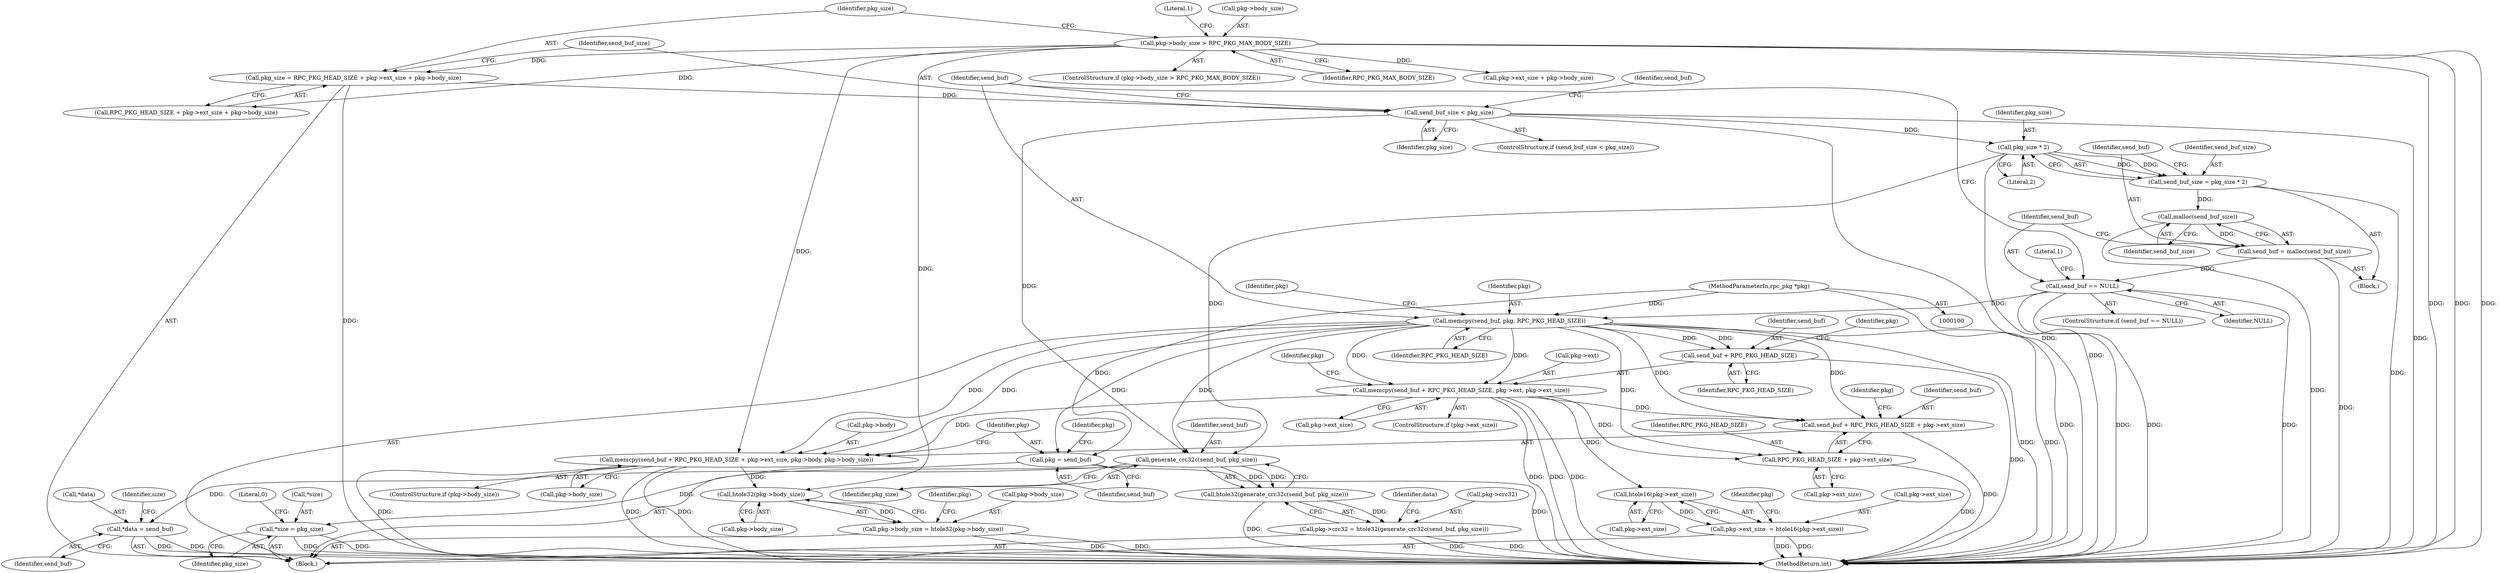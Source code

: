 digraph "0_viabtc_exchange_server_4a7c27bfe98f409623d4d857894d017ff0672cc9#diff-515c81af848352583bff286d6224875f_1@pointer" {
"1000155" [label="(Call,memcpy(send_buf, pkg, RPC_PKG_HEAD_SIZE))"];
"1000148" [label="(Call,send_buf == NULL)"];
"1000143" [label="(Call,send_buf = malloc(send_buf_size))"];
"1000145" [label="(Call,malloc(send_buf_size))"];
"1000138" [label="(Call,send_buf_size = pkg_size * 2)"];
"1000140" [label="(Call,pkg_size * 2)"];
"1000130" [label="(Call,send_buf_size < pkg_size)"];
"1000118" [label="(Call,pkg_size = RPC_PKG_HEAD_SIZE + pkg->ext_size + pkg->body_size)"];
"1000109" [label="(Call,pkg->body_size > RPC_PKG_MAX_BODY_SIZE)"];
"1000101" [label="(MethodParameterIn,rpc_pkg *pkg)"];
"1000163" [label="(Call,memcpy(send_buf + RPC_PKG_HEAD_SIZE, pkg->ext, pkg->ext_size))"];
"1000177" [label="(Call,memcpy(send_buf + RPC_PKG_HEAD_SIZE + pkg->ext_size, pkg->body, pkg->body_size))"];
"1000244" [label="(Call,htole32(pkg->body_size))"];
"1000240" [label="(Call,pkg->body_size = htole32(pkg->body_size))"];
"1000178" [label="(Call,send_buf + RPC_PKG_HEAD_SIZE + pkg->ext_size)"];
"1000180" [label="(Call,RPC_PKG_HEAD_SIZE + pkg->ext_size)"];
"1000252" [label="(Call,htole16(pkg->ext_size))"];
"1000248" [label="(Call,pkg->ext_size  = htole16(pkg->ext_size))"];
"1000164" [label="(Call,send_buf + RPC_PKG_HEAD_SIZE)"];
"1000191" [label="(Call,pkg = send_buf)"];
"1000266" [label="(Call,generate_crc32c(send_buf, pkg_size))"];
"1000265" [label="(Call,htole32(generate_crc32c(send_buf, pkg_size)))"];
"1000261" [label="(Call,pkg->crc32 = htole32(generate_crc32c(send_buf, pkg_size)))"];
"1000269" [label="(Call,*data = send_buf)"];
"1000273" [label="(Call,*size = pkg_size)"];
"1000142" [label="(Literal,2)"];
"1000148" [label="(Call,send_buf == NULL)"];
"1000185" [label="(Call,pkg->body)"];
"1000110" [label="(Call,pkg->body_size)"];
"1000155" [label="(Call,memcpy(send_buf, pkg, RPC_PKG_HEAD_SIZE))"];
"1000108" [label="(ControlStructure,if (pkg->body_size > RPC_PKG_MAX_BODY_SIZE))"];
"1000240" [label="(Call,pkg->body_size = htole32(pkg->body_size))"];
"1000161" [label="(Identifier,pkg)"];
"1000186" [label="(Identifier,pkg)"];
"1000177" [label="(Call,memcpy(send_buf + RPC_PKG_HEAD_SIZE + pkg->ext_size, pkg->body, pkg->body_size))"];
"1000131" [label="(Identifier,send_buf_size)"];
"1000276" [label="(Identifier,pkg_size)"];
"1000272" [label="(Identifier,send_buf)"];
"1000248" [label="(Call,pkg->ext_size  = htole16(pkg->ext_size))"];
"1000273" [label="(Call,*size = pkg_size)"];
"1000191" [label="(Call,pkg = send_buf)"];
"1000147" [label="(ControlStructure,if (send_buf == NULL))"];
"1000167" [label="(Call,pkg->ext)"];
"1000157" [label="(Identifier,pkg)"];
"1000154" [label="(Literal,1)"];
"1000193" [label="(Identifier,send_buf)"];
"1000182" [label="(Call,pkg->ext_size)"];
"1000253" [label="(Call,pkg->ext_size)"];
"1000139" [label="(Identifier,send_buf_size)"];
"1000120" [label="(Call,RPC_PKG_HEAD_SIZE + pkg->ext_size + pkg->body_size)"];
"1000113" [label="(Identifier,RPC_PKG_MAX_BODY_SIZE)"];
"1000267" [label="(Identifier,send_buf)"];
"1000104" [label="(Block,)"];
"1000250" [label="(Identifier,pkg)"];
"1000150" [label="(Identifier,NULL)"];
"1000164" [label="(Call,send_buf + RPC_PKG_HEAD_SIZE)"];
"1000165" [label="(Identifier,send_buf)"];
"1000146" [label="(Identifier,send_buf_size)"];
"1000130" [label="(Call,send_buf_size < pkg_size)"];
"1000129" [label="(ControlStructure,if (send_buf_size < pkg_size))"];
"1000188" [label="(Call,pkg->body_size)"];
"1000168" [label="(Identifier,pkg)"];
"1000268" [label="(Identifier,pkg_size)"];
"1000101" [label="(MethodParameterIn,rpc_pkg *pkg)"];
"1000274" [label="(Call,*size)"];
"1000119" [label="(Identifier,pkg_size)"];
"1000249" [label="(Call,pkg->ext_size)"];
"1000122" [label="(Call,pkg->ext_size + pkg->body_size)"];
"1000170" [label="(Call,pkg->ext_size)"];
"1000159" [label="(ControlStructure,if (pkg->ext_size))"];
"1000192" [label="(Identifier,pkg)"];
"1000140" [label="(Call,pkg_size * 2)"];
"1000241" [label="(Call,pkg->body_size)"];
"1000145" [label="(Call,malloc(send_buf_size))"];
"1000252" [label="(Call,htole16(pkg->ext_size))"];
"1000265" [label="(Call,htole32(generate_crc32c(send_buf, pkg_size)))"];
"1000180" [label="(Call,RPC_PKG_HEAD_SIZE + pkg->ext_size)"];
"1000181" [label="(Identifier,RPC_PKG_HEAD_SIZE)"];
"1000262" [label="(Call,pkg->crc32)"];
"1000244" [label="(Call,htole32(pkg->body_size))"];
"1000173" [label="(ControlStructure,if (pkg->body_size))"];
"1000118" [label="(Call,pkg_size = RPC_PKG_HEAD_SIZE + pkg->ext_size + pkg->body_size)"];
"1000158" [label="(Identifier,RPC_PKG_HEAD_SIZE)"];
"1000279" [label="(MethodReturn,int)"];
"1000135" [label="(Identifier,send_buf)"];
"1000269" [label="(Call,*data = send_buf)"];
"1000138" [label="(Call,send_buf_size = pkg_size * 2)"];
"1000245" [label="(Call,pkg->body_size)"];
"1000261" [label="(Call,pkg->crc32 = htole32(generate_crc32c(send_buf, pkg_size)))"];
"1000175" [label="(Identifier,pkg)"];
"1000117" [label="(Literal,1)"];
"1000149" [label="(Identifier,send_buf)"];
"1000163" [label="(Call,memcpy(send_buf + RPC_PKG_HEAD_SIZE, pkg->ext, pkg->ext_size))"];
"1000109" [label="(Call,pkg->body_size > RPC_PKG_MAX_BODY_SIZE)"];
"1000196" [label="(Identifier,pkg)"];
"1000275" [label="(Identifier,size)"];
"1000278" [label="(Literal,0)"];
"1000179" [label="(Identifier,send_buf)"];
"1000271" [label="(Identifier,data)"];
"1000166" [label="(Identifier,RPC_PKG_HEAD_SIZE)"];
"1000270" [label="(Call,*data)"];
"1000178" [label="(Call,send_buf + RPC_PKG_HEAD_SIZE + pkg->ext_size)"];
"1000144" [label="(Identifier,send_buf)"];
"1000143" [label="(Call,send_buf = malloc(send_buf_size))"];
"1000258" [label="(Identifier,pkg)"];
"1000132" [label="(Identifier,pkg_size)"];
"1000141" [label="(Identifier,pkg_size)"];
"1000156" [label="(Identifier,send_buf)"];
"1000266" [label="(Call,generate_crc32c(send_buf, pkg_size))"];
"1000133" [label="(Block,)"];
"1000155" -> "1000104"  [label="AST: "];
"1000155" -> "1000158"  [label="CFG: "];
"1000156" -> "1000155"  [label="AST: "];
"1000157" -> "1000155"  [label="AST: "];
"1000158" -> "1000155"  [label="AST: "];
"1000161" -> "1000155"  [label="CFG: "];
"1000155" -> "1000279"  [label="DDG: "];
"1000155" -> "1000279"  [label="DDG: "];
"1000148" -> "1000155"  [label="DDG: "];
"1000101" -> "1000155"  [label="DDG: "];
"1000155" -> "1000163"  [label="DDG: "];
"1000155" -> "1000163"  [label="DDG: "];
"1000155" -> "1000164"  [label="DDG: "];
"1000155" -> "1000164"  [label="DDG: "];
"1000155" -> "1000177"  [label="DDG: "];
"1000155" -> "1000177"  [label="DDG: "];
"1000155" -> "1000178"  [label="DDG: "];
"1000155" -> "1000178"  [label="DDG: "];
"1000155" -> "1000180"  [label="DDG: "];
"1000155" -> "1000191"  [label="DDG: "];
"1000155" -> "1000266"  [label="DDG: "];
"1000148" -> "1000147"  [label="AST: "];
"1000148" -> "1000150"  [label="CFG: "];
"1000149" -> "1000148"  [label="AST: "];
"1000150" -> "1000148"  [label="AST: "];
"1000154" -> "1000148"  [label="CFG: "];
"1000156" -> "1000148"  [label="CFG: "];
"1000148" -> "1000279"  [label="DDG: "];
"1000148" -> "1000279"  [label="DDG: "];
"1000148" -> "1000279"  [label="DDG: "];
"1000143" -> "1000148"  [label="DDG: "];
"1000143" -> "1000133"  [label="AST: "];
"1000143" -> "1000145"  [label="CFG: "];
"1000144" -> "1000143"  [label="AST: "];
"1000145" -> "1000143"  [label="AST: "];
"1000149" -> "1000143"  [label="CFG: "];
"1000143" -> "1000279"  [label="DDG: "];
"1000145" -> "1000143"  [label="DDG: "];
"1000145" -> "1000146"  [label="CFG: "];
"1000146" -> "1000145"  [label="AST: "];
"1000145" -> "1000279"  [label="DDG: "];
"1000138" -> "1000145"  [label="DDG: "];
"1000138" -> "1000133"  [label="AST: "];
"1000138" -> "1000140"  [label="CFG: "];
"1000139" -> "1000138"  [label="AST: "];
"1000140" -> "1000138"  [label="AST: "];
"1000144" -> "1000138"  [label="CFG: "];
"1000138" -> "1000279"  [label="DDG: "];
"1000140" -> "1000138"  [label="DDG: "];
"1000140" -> "1000138"  [label="DDG: "];
"1000140" -> "1000142"  [label="CFG: "];
"1000141" -> "1000140"  [label="AST: "];
"1000142" -> "1000140"  [label="AST: "];
"1000140" -> "1000279"  [label="DDG: "];
"1000130" -> "1000140"  [label="DDG: "];
"1000140" -> "1000266"  [label="DDG: "];
"1000130" -> "1000129"  [label="AST: "];
"1000130" -> "1000132"  [label="CFG: "];
"1000131" -> "1000130"  [label="AST: "];
"1000132" -> "1000130"  [label="AST: "];
"1000135" -> "1000130"  [label="CFG: "];
"1000156" -> "1000130"  [label="CFG: "];
"1000130" -> "1000279"  [label="DDG: "];
"1000130" -> "1000279"  [label="DDG: "];
"1000118" -> "1000130"  [label="DDG: "];
"1000130" -> "1000266"  [label="DDG: "];
"1000118" -> "1000104"  [label="AST: "];
"1000118" -> "1000120"  [label="CFG: "];
"1000119" -> "1000118"  [label="AST: "];
"1000120" -> "1000118"  [label="AST: "];
"1000131" -> "1000118"  [label="CFG: "];
"1000118" -> "1000279"  [label="DDG: "];
"1000109" -> "1000118"  [label="DDG: "];
"1000109" -> "1000108"  [label="AST: "];
"1000109" -> "1000113"  [label="CFG: "];
"1000110" -> "1000109"  [label="AST: "];
"1000113" -> "1000109"  [label="AST: "];
"1000117" -> "1000109"  [label="CFG: "];
"1000119" -> "1000109"  [label="CFG: "];
"1000109" -> "1000279"  [label="DDG: "];
"1000109" -> "1000279"  [label="DDG: "];
"1000109" -> "1000279"  [label="DDG: "];
"1000109" -> "1000120"  [label="DDG: "];
"1000109" -> "1000122"  [label="DDG: "];
"1000109" -> "1000177"  [label="DDG: "];
"1000109" -> "1000244"  [label="DDG: "];
"1000101" -> "1000100"  [label="AST: "];
"1000101" -> "1000279"  [label="DDG: "];
"1000101" -> "1000191"  [label="DDG: "];
"1000163" -> "1000159"  [label="AST: "];
"1000163" -> "1000170"  [label="CFG: "];
"1000164" -> "1000163"  [label="AST: "];
"1000167" -> "1000163"  [label="AST: "];
"1000170" -> "1000163"  [label="AST: "];
"1000175" -> "1000163"  [label="CFG: "];
"1000163" -> "1000279"  [label="DDG: "];
"1000163" -> "1000279"  [label="DDG: "];
"1000163" -> "1000279"  [label="DDG: "];
"1000163" -> "1000177"  [label="DDG: "];
"1000163" -> "1000178"  [label="DDG: "];
"1000163" -> "1000180"  [label="DDG: "];
"1000163" -> "1000252"  [label="DDG: "];
"1000177" -> "1000173"  [label="AST: "];
"1000177" -> "1000188"  [label="CFG: "];
"1000178" -> "1000177"  [label="AST: "];
"1000185" -> "1000177"  [label="AST: "];
"1000188" -> "1000177"  [label="AST: "];
"1000192" -> "1000177"  [label="CFG: "];
"1000177" -> "1000279"  [label="DDG: "];
"1000177" -> "1000279"  [label="DDG: "];
"1000177" -> "1000279"  [label="DDG: "];
"1000177" -> "1000244"  [label="DDG: "];
"1000244" -> "1000240"  [label="AST: "];
"1000244" -> "1000245"  [label="CFG: "];
"1000245" -> "1000244"  [label="AST: "];
"1000240" -> "1000244"  [label="CFG: "];
"1000244" -> "1000240"  [label="DDG: "];
"1000240" -> "1000104"  [label="AST: "];
"1000241" -> "1000240"  [label="AST: "];
"1000250" -> "1000240"  [label="CFG: "];
"1000240" -> "1000279"  [label="DDG: "];
"1000240" -> "1000279"  [label="DDG: "];
"1000178" -> "1000180"  [label="CFG: "];
"1000179" -> "1000178"  [label="AST: "];
"1000180" -> "1000178"  [label="AST: "];
"1000186" -> "1000178"  [label="CFG: "];
"1000178" -> "1000279"  [label="DDG: "];
"1000180" -> "1000182"  [label="CFG: "];
"1000181" -> "1000180"  [label="AST: "];
"1000182" -> "1000180"  [label="AST: "];
"1000180" -> "1000279"  [label="DDG: "];
"1000252" -> "1000248"  [label="AST: "];
"1000252" -> "1000253"  [label="CFG: "];
"1000253" -> "1000252"  [label="AST: "];
"1000248" -> "1000252"  [label="CFG: "];
"1000252" -> "1000248"  [label="DDG: "];
"1000248" -> "1000104"  [label="AST: "];
"1000249" -> "1000248"  [label="AST: "];
"1000258" -> "1000248"  [label="CFG: "];
"1000248" -> "1000279"  [label="DDG: "];
"1000248" -> "1000279"  [label="DDG: "];
"1000164" -> "1000166"  [label="CFG: "];
"1000165" -> "1000164"  [label="AST: "];
"1000166" -> "1000164"  [label="AST: "];
"1000168" -> "1000164"  [label="CFG: "];
"1000164" -> "1000279"  [label="DDG: "];
"1000191" -> "1000104"  [label="AST: "];
"1000191" -> "1000193"  [label="CFG: "];
"1000192" -> "1000191"  [label="AST: "];
"1000193" -> "1000191"  [label="AST: "];
"1000196" -> "1000191"  [label="CFG: "];
"1000191" -> "1000279"  [label="DDG: "];
"1000266" -> "1000265"  [label="AST: "];
"1000266" -> "1000268"  [label="CFG: "];
"1000267" -> "1000266"  [label="AST: "];
"1000268" -> "1000266"  [label="AST: "];
"1000265" -> "1000266"  [label="CFG: "];
"1000266" -> "1000265"  [label="DDG: "];
"1000266" -> "1000265"  [label="DDG: "];
"1000266" -> "1000269"  [label="DDG: "];
"1000266" -> "1000273"  [label="DDG: "];
"1000265" -> "1000261"  [label="AST: "];
"1000261" -> "1000265"  [label="CFG: "];
"1000265" -> "1000279"  [label="DDG: "];
"1000265" -> "1000261"  [label="DDG: "];
"1000261" -> "1000104"  [label="AST: "];
"1000262" -> "1000261"  [label="AST: "];
"1000271" -> "1000261"  [label="CFG: "];
"1000261" -> "1000279"  [label="DDG: "];
"1000261" -> "1000279"  [label="DDG: "];
"1000269" -> "1000104"  [label="AST: "];
"1000269" -> "1000272"  [label="CFG: "];
"1000270" -> "1000269"  [label="AST: "];
"1000272" -> "1000269"  [label="AST: "];
"1000275" -> "1000269"  [label="CFG: "];
"1000269" -> "1000279"  [label="DDG: "];
"1000269" -> "1000279"  [label="DDG: "];
"1000273" -> "1000104"  [label="AST: "];
"1000273" -> "1000276"  [label="CFG: "];
"1000274" -> "1000273"  [label="AST: "];
"1000276" -> "1000273"  [label="AST: "];
"1000278" -> "1000273"  [label="CFG: "];
"1000273" -> "1000279"  [label="DDG: "];
"1000273" -> "1000279"  [label="DDG: "];
}
